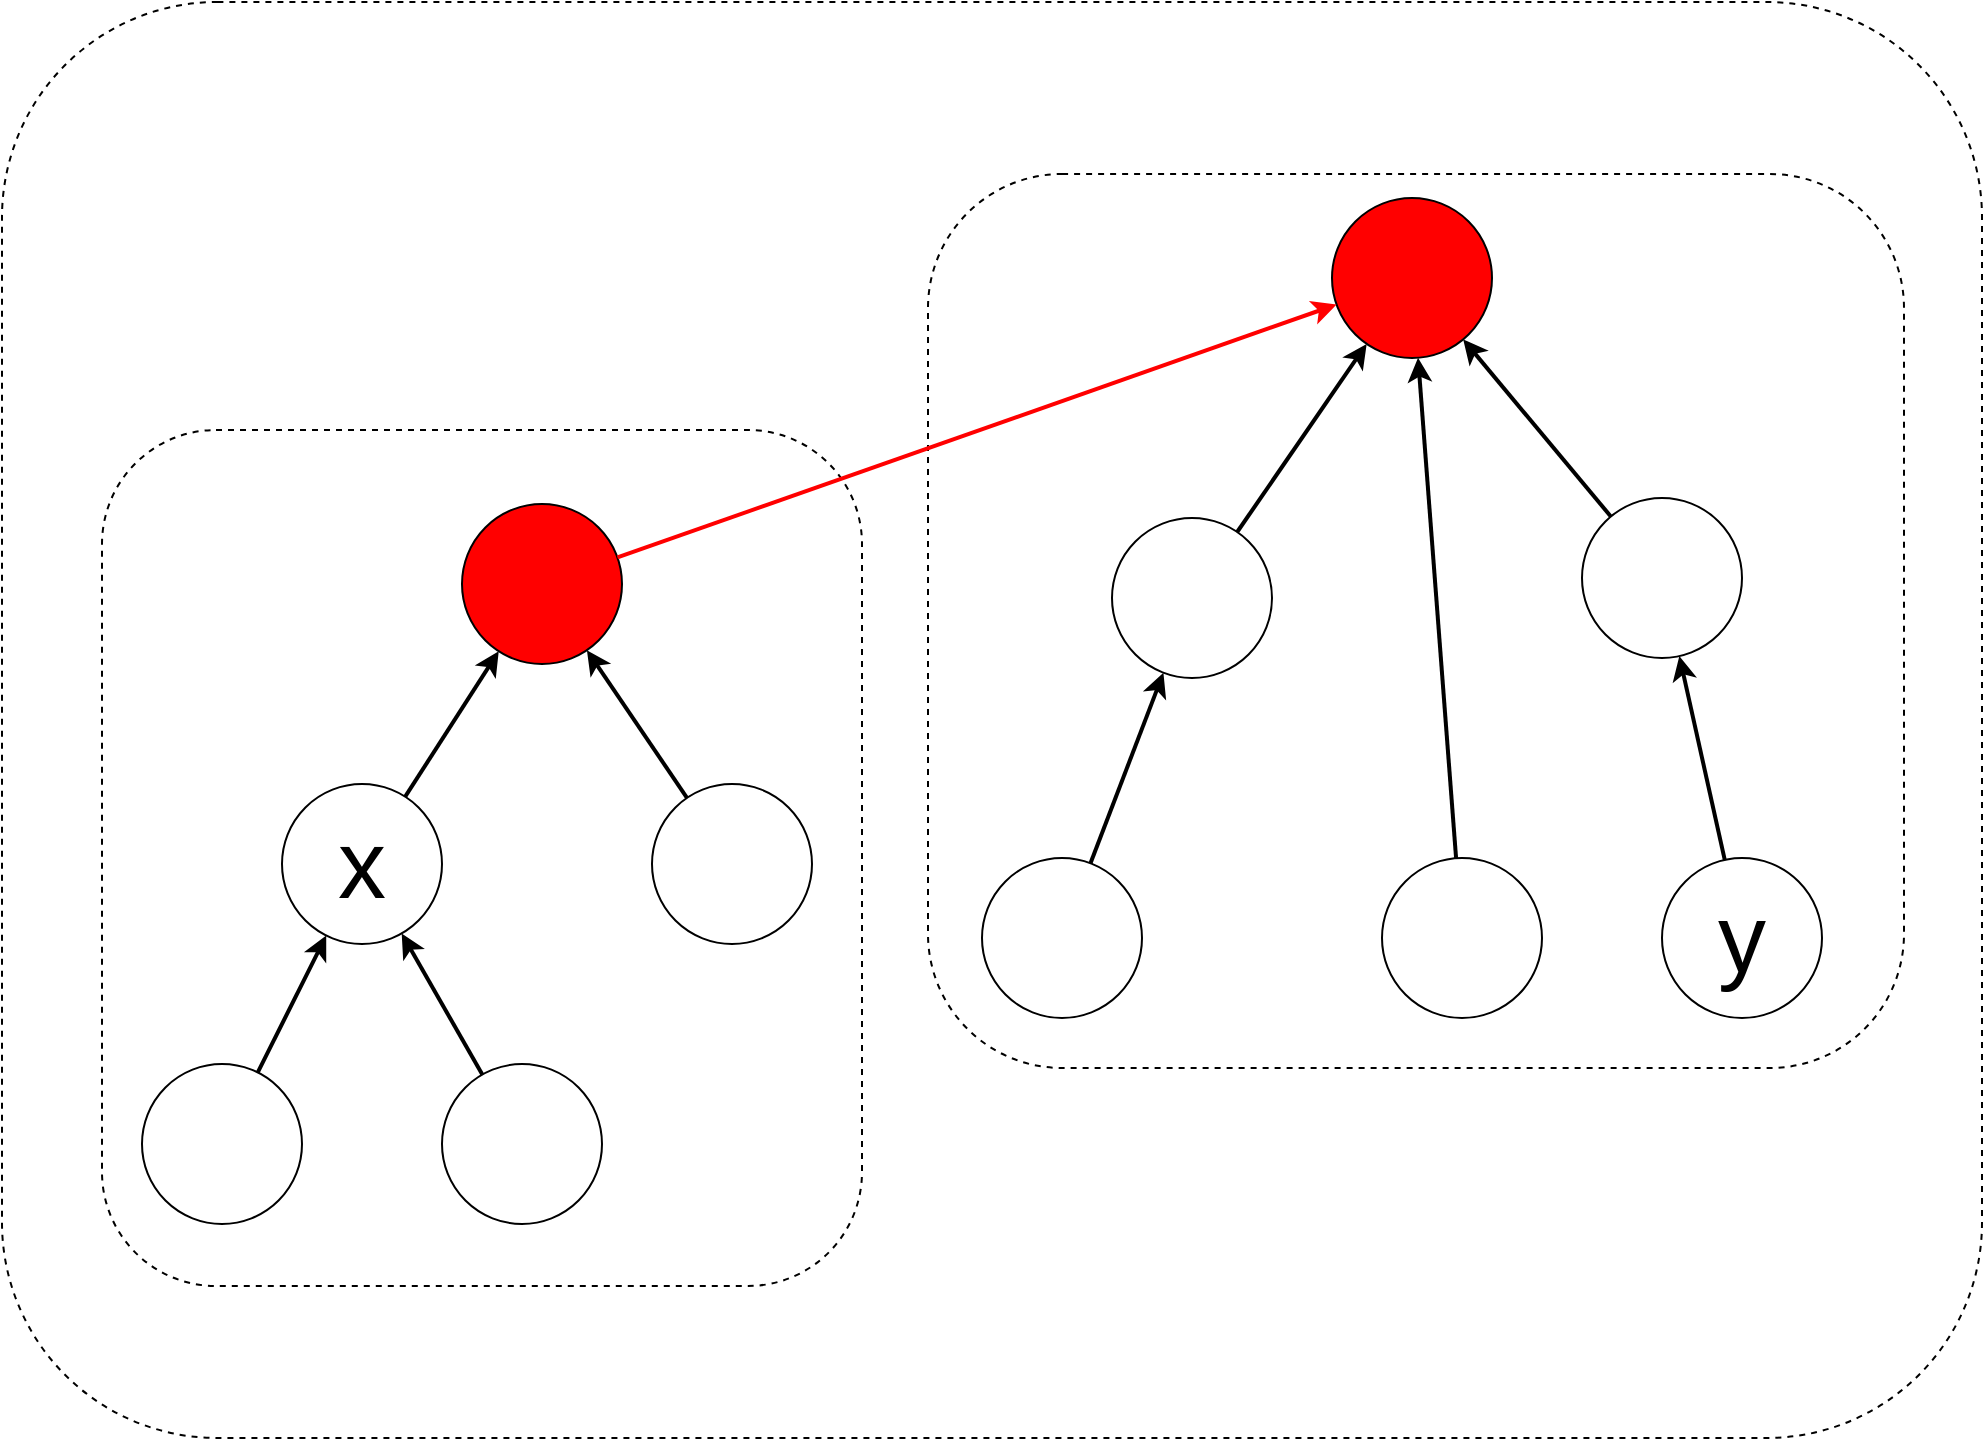 <mxfile version="10.6.0" type="device"><diagram id="k_OmC-xHN7aQtZG8IOzA" name="Page-1"><mxGraphModel dx="1482" dy="964" grid="1" gridSize="10" guides="1" tooltips="1" connect="1" arrows="1" fold="1" page="1" pageScale="1" pageWidth="827" pageHeight="1169" math="0" shadow="0"><root><mxCell id="0"/><mxCell id="1" parent="0"/><mxCell id="e0HTaqvAhL1TbdSJgPwA-34" value="" style="rounded=1;whiteSpace=wrap;html=1;fillColor=none;dashed=1;" parent="1" vertex="1"><mxGeometry x="130" y="326" width="380" height="428" as="geometry"/></mxCell><mxCell id="e0HTaqvAhL1TbdSJgPwA-35" value="" style="rounded=1;whiteSpace=wrap;html=1;fillColor=none;dashed=1;" parent="1" vertex="1"><mxGeometry x="543" y="198" width="488" height="447" as="geometry"/></mxCell><mxCell id="e0HTaqvAhL1TbdSJgPwA-37" value="" style="ellipse;whiteSpace=wrap;html=1;aspect=fixed;fillColor=#FF0000;strokeColor=#000000;" parent="1" vertex="1"><mxGeometry x="310" y="363" width="80" height="80" as="geometry"/></mxCell><mxCell id="e0HTaqvAhL1TbdSJgPwA-41" value="&lt;font style=&quot;font-size: 48px&quot;&gt;x&lt;/font&gt;" style="ellipse;whiteSpace=wrap;html=1;aspect=fixed;" parent="1" vertex="1"><mxGeometry x="220" y="503" width="80" height="80" as="geometry"/></mxCell><mxCell id="e0HTaqvAhL1TbdSJgPwA-42" value="" style="endArrow=classic;html=1;strokeWidth=2;" parent="1" source="e0HTaqvAhL1TbdSJgPwA-41" target="e0HTaqvAhL1TbdSJgPwA-37" edge="1"><mxGeometry width="50" height="50" relative="1" as="geometry"><mxPoint x="380" y="533" as="sourcePoint"/><mxPoint x="430" y="483" as="targetPoint"/></mxGeometry></mxCell><mxCell id="e0HTaqvAhL1TbdSJgPwA-43" value="" style="ellipse;whiteSpace=wrap;html=1;aspect=fixed;" parent="1" vertex="1"><mxGeometry x="405" y="503" width="80" height="80" as="geometry"/></mxCell><mxCell id="e0HTaqvAhL1TbdSJgPwA-44" value="" style="ellipse;whiteSpace=wrap;html=1;aspect=fixed;" parent="1" vertex="1"><mxGeometry x="150" y="643" width="80" height="80" as="geometry"/></mxCell><mxCell id="e0HTaqvAhL1TbdSJgPwA-45" value="" style="ellipse;whiteSpace=wrap;html=1;aspect=fixed;" parent="1" vertex="1"><mxGeometry x="300" y="643" width="80" height="80" as="geometry"/></mxCell><mxCell id="e0HTaqvAhL1TbdSJgPwA-46" value="" style="endArrow=classic;html=1;strokeWidth=2;" parent="1" source="e0HTaqvAhL1TbdSJgPwA-44" target="e0HTaqvAhL1TbdSJgPwA-41" edge="1"><mxGeometry width="50" height="50" relative="1" as="geometry"><mxPoint x="182.945" y="655.735" as="sourcePoint"/><mxPoint x="229.87" y="583.147" as="targetPoint"/></mxGeometry></mxCell><mxCell id="e0HTaqvAhL1TbdSJgPwA-47" value="" style="endArrow=classic;html=1;strokeWidth=2;" parent="1" source="e0HTaqvAhL1TbdSJgPwA-45" target="e0HTaqvAhL1TbdSJgPwA-41" edge="1"><mxGeometry width="50" height="50" relative="1" as="geometry"><mxPoint x="170" y="793" as="sourcePoint"/><mxPoint x="220" y="743" as="targetPoint"/></mxGeometry></mxCell><mxCell id="e0HTaqvAhL1TbdSJgPwA-48" value="" style="endArrow=classic;html=1;strokeWidth=2;" parent="1" source="e0HTaqvAhL1TbdSJgPwA-43" target="e0HTaqvAhL1TbdSJgPwA-37" edge="1"><mxGeometry width="50" height="50" relative="1" as="geometry"><mxPoint x="470" y="463" as="sourcePoint"/><mxPoint x="520" y="413" as="targetPoint"/></mxGeometry></mxCell><mxCell id="e0HTaqvAhL1TbdSJgPwA-49" value="" style="ellipse;whiteSpace=wrap;html=1;aspect=fixed;fillColor=#FF0000;" parent="1" vertex="1"><mxGeometry x="745" y="210" width="80" height="80" as="geometry"/></mxCell><mxCell id="e0HTaqvAhL1TbdSJgPwA-50" value="" style="ellipse;whiteSpace=wrap;html=1;aspect=fixed;" parent="1" vertex="1"><mxGeometry x="635" y="370" width="80" height="80" as="geometry"/></mxCell><mxCell id="e0HTaqvAhL1TbdSJgPwA-51" value="" style="ellipse;whiteSpace=wrap;html=1;aspect=fixed;" parent="1" vertex="1"><mxGeometry x="870" y="360" width="80" height="80" as="geometry"/></mxCell><mxCell id="e0HTaqvAhL1TbdSJgPwA-52" value="" style="ellipse;whiteSpace=wrap;html=1;aspect=fixed;" parent="1" vertex="1"><mxGeometry x="570" y="540" width="80" height="80" as="geometry"/></mxCell><mxCell id="e0HTaqvAhL1TbdSJgPwA-53" value="" style="ellipse;whiteSpace=wrap;html=1;aspect=fixed;" parent="1" vertex="1"><mxGeometry x="770" y="540" width="80" height="80" as="geometry"/></mxCell><mxCell id="e0HTaqvAhL1TbdSJgPwA-54" value="&lt;font style=&quot;font-size: 48px&quot;&gt;y&lt;/font&gt;" style="ellipse;whiteSpace=wrap;html=1;aspect=fixed;" parent="1" vertex="1"><mxGeometry x="910" y="540" width="80" height="80" as="geometry"/></mxCell><mxCell id="e0HTaqvAhL1TbdSJgPwA-55" value="" style="endArrow=classic;html=1;strokeWidth=2;" parent="1" source="e0HTaqvAhL1TbdSJgPwA-53" target="e0HTaqvAhL1TbdSJgPwA-49" edge="1"><mxGeometry width="50" height="50" relative="1" as="geometry"><mxPoint x="220" y="690" as="sourcePoint"/><mxPoint x="270" y="640" as="targetPoint"/></mxGeometry></mxCell><mxCell id="e0HTaqvAhL1TbdSJgPwA-56" value="" style="endArrow=classic;html=1;strokeWidth=2;" parent="1" source="e0HTaqvAhL1TbdSJgPwA-50" target="e0HTaqvAhL1TbdSJgPwA-49" edge="1"><mxGeometry width="50" height="50" relative="1" as="geometry"><mxPoint x="704.052" y="535.109" as="sourcePoint"/><mxPoint x="684.936" y="284.892" as="targetPoint"/></mxGeometry></mxCell><mxCell id="e0HTaqvAhL1TbdSJgPwA-57" value="" style="endArrow=classic;html=1;strokeWidth=2;" parent="1" source="e0HTaqvAhL1TbdSJgPwA-52" target="e0HTaqvAhL1TbdSJgPwA-50" edge="1"><mxGeometry width="50" height="50" relative="1" as="geometry"><mxPoint x="610.288" y="544.126" as="sourcePoint"/><mxPoint x="674.839" y="449.962" as="targetPoint"/></mxGeometry></mxCell><mxCell id="e0HTaqvAhL1TbdSJgPwA-58" value="" style="endArrow=classic;html=1;strokeWidth=2;" parent="1" source="e0HTaqvAhL1TbdSJgPwA-51" target="e0HTaqvAhL1TbdSJgPwA-49" edge="1"><mxGeometry width="50" height="50" relative="1" as="geometry"><mxPoint x="910.052" y="560.109" as="sourcePoint"/><mxPoint x="890.936" y="309.892" as="targetPoint"/></mxGeometry></mxCell><mxCell id="e0HTaqvAhL1TbdSJgPwA-59" value="" style="endArrow=classic;html=1;strokeWidth=2;" parent="1" source="e0HTaqvAhL1TbdSJgPwA-54" target="e0HTaqvAhL1TbdSJgPwA-51" edge="1"><mxGeometry width="50" height="50" relative="1" as="geometry"><mxPoint x="973.929" y="528.241" as="sourcePoint"/><mxPoint x="900.021" y="439.801" as="targetPoint"/></mxGeometry></mxCell><mxCell id="StNrSDLqCwr1pDnk_mZp-1" value="" style="endArrow=classic;html=1;strokeColor=#FF0000;strokeWidth=2;" edge="1" parent="1" source="e0HTaqvAhL1TbdSJgPwA-37" target="e0HTaqvAhL1TbdSJgPwA-49"><mxGeometry width="50" height="50" relative="1" as="geometry"><mxPoint x="430" y="210" as="sourcePoint"/><mxPoint x="480" y="160" as="targetPoint"/></mxGeometry></mxCell><mxCell id="StNrSDLqCwr1pDnk_mZp-2" value="" style="rounded=1;whiteSpace=wrap;html=1;fillColor=none;dashed=1;" vertex="1" parent="1"><mxGeometry x="80" y="112" width="990" height="718" as="geometry"/></mxCell></root></mxGraphModel></diagram></mxfile>